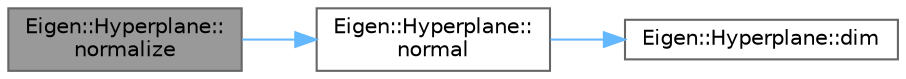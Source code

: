 digraph "Eigen::Hyperplane::normalize"
{
 // LATEX_PDF_SIZE
  bgcolor="transparent";
  edge [fontname=Helvetica,fontsize=10,labelfontname=Helvetica,labelfontsize=10];
  node [fontname=Helvetica,fontsize=10,shape=box,height=0.2,width=0.4];
  rankdir="LR";
  Node1 [id="Node000001",label="Eigen::Hyperplane::\lnormalize",height=0.2,width=0.4,color="gray40", fillcolor="grey60", style="filled", fontcolor="black",tooltip=" "];
  Node1 -> Node2 [id="edge1_Node000001_Node000002",color="steelblue1",style="solid",tooltip=" "];
  Node2 [id="Node000002",label="Eigen::Hyperplane::\lnormal",height=0.2,width=0.4,color="grey40", fillcolor="white", style="filled",URL="$class_eigen_1_1_hyperplane.html#ad3da930fc7025604f2f174651089b2a8",tooltip=" "];
  Node2 -> Node3 [id="edge2_Node000002_Node000003",color="steelblue1",style="solid",tooltip=" "];
  Node3 [id="Node000003",label="Eigen::Hyperplane::dim",height=0.2,width=0.4,color="grey40", fillcolor="white", style="filled",URL="$class_eigen_1_1_hyperplane.html#a44f0dab75a838cdadf1df9150648b8ed",tooltip=" "];
}
